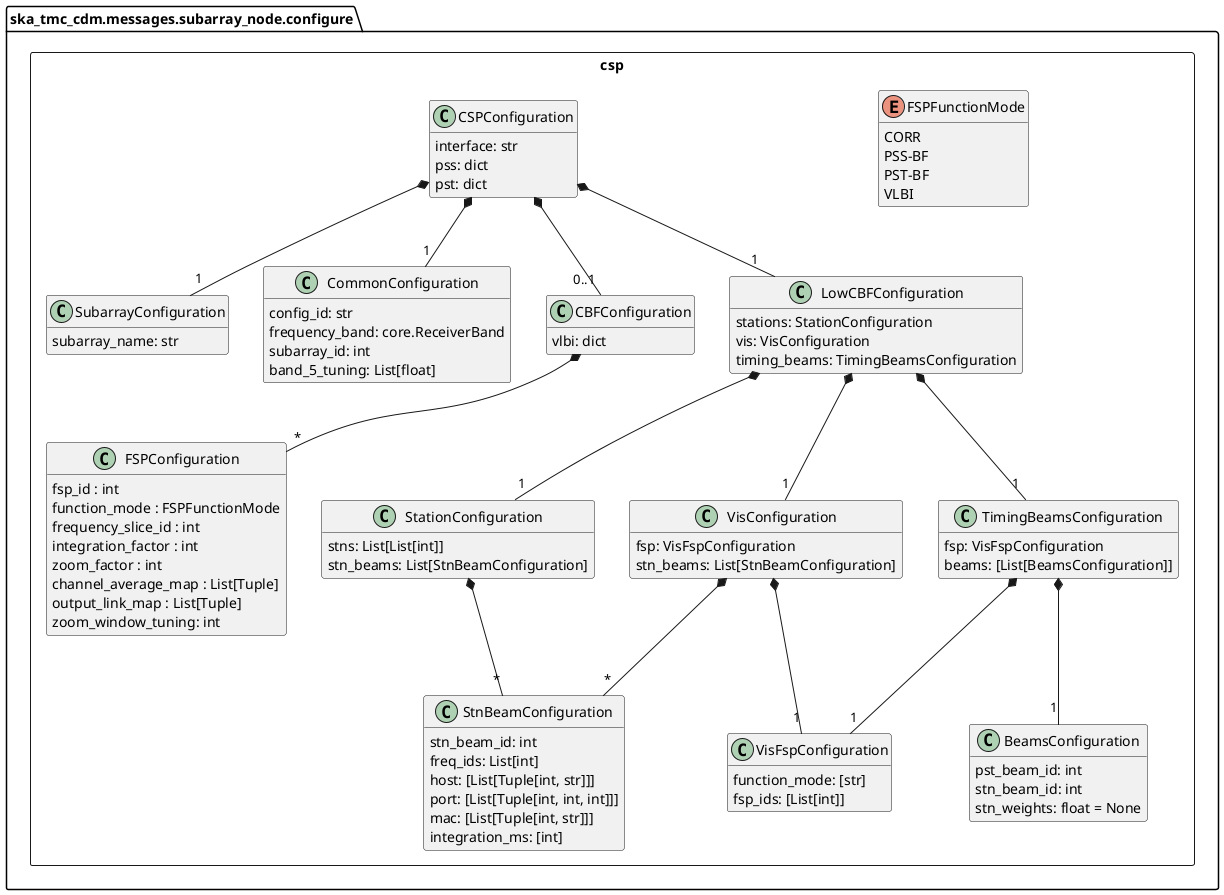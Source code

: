 @startuml
hide empty members

' Remove the following lines when VLBI, PSS and PST
' are added to CDM
remove VLBIConfiguration
remove PSTConfiguration
remove PSSConfiguration

set separator none 
package ska_tmc_cdm.messages.subarray_node.configure {
	package csp <<Rectangle>> {
	    class SubarrayConfiguration {
	        subarray_name: str
	    }

	    class CommonConfiguration {
	        config_id: str
            frequency_band: core.ReceiverBand
            subarray_id: int
            band_5_tuning: List[float]
	    }

	    class CBFConfiguration {
            vlbi: dict
	    }

		enum FSPFunctionMode {
			CORR
			PSS-BF
			PST-BF
			VLBI
		}

		class FSPConfiguration {
			fsp_id : int
			function_mode : FSPFunctionMode
			frequency_slice_id : int
			integration_factor : int
			zoom_factor : int
			channel_average_map : List[Tuple]
			output_link_map : List[Tuple]
			zoom_window_tuning: int
		}

		class CSPConfiguration {
	        interface: str
	        pss: dict
	        pst: dict

		}

		class LowCBFConfiguration {
			stations: StationConfiguration 
			vis: VisConfiguration
			timing_beams: TimingBeamsConfiguration
		}

		class TimingBeamsConfiguration {
			fsp: VisFspConfiguration
			beams: [List[BeamsConfiguration]]
		}

		class BeamsConfiguration {
			pst_beam_id: int
			stn_beam_id: int
			stn_weights: float = None
		}

		class StationConfiguration {
			stns: List[List[int]]
        	stn_beams: List[StnBeamConfiguration]
		}
		
		class StnBeamConfiguration {
			stn_beam_id: int
			freq_ids: List[int]
			host: [List[Tuple[int, str]]]
			port: [List[Tuple[int, int, int]]]
			mac: [List[Tuple[int, str]]]
			integration_ms: [int]
		}

		class VisConfiguration {
			fsp: VisFspConfiguration
			stn_beams: List[StnBeamConfiguration]
		}

		class VisFspConfiguration {
			function_mode: [str]
			fsp_ids: [List[int]]
		}

		CBFConfiguration *-- "*" FSPConfiguration
		CSPConfiguration *-- "1" CommonConfiguration
		CSPConfiguration *-- "1" SubarrayConfiguration
		CSPConfiguration *-- "0..1" CBFConfiguration
		CSPConfiguration *-- "1" LowCBFConfiguration
		LowCBFConfiguration *-- "1" StationConfiguration
		LowCBFConfiguration *-- "1" VisConfiguration
		LowCBFConfiguration *-- "1" TimingBeamsConfiguration
		TimingBeamsConfiguration *-- "1" VisFspConfiguration
		TimingBeamsConfiguration *-- "1" BeamsConfiguration
		VisConfiguration *-- "1" VisFspConfiguration
		VisConfiguration *-- "*" StnBeamConfiguration
		StationConfiguration *-- "*" StnBeamConfiguration
	}	
}
@enduml